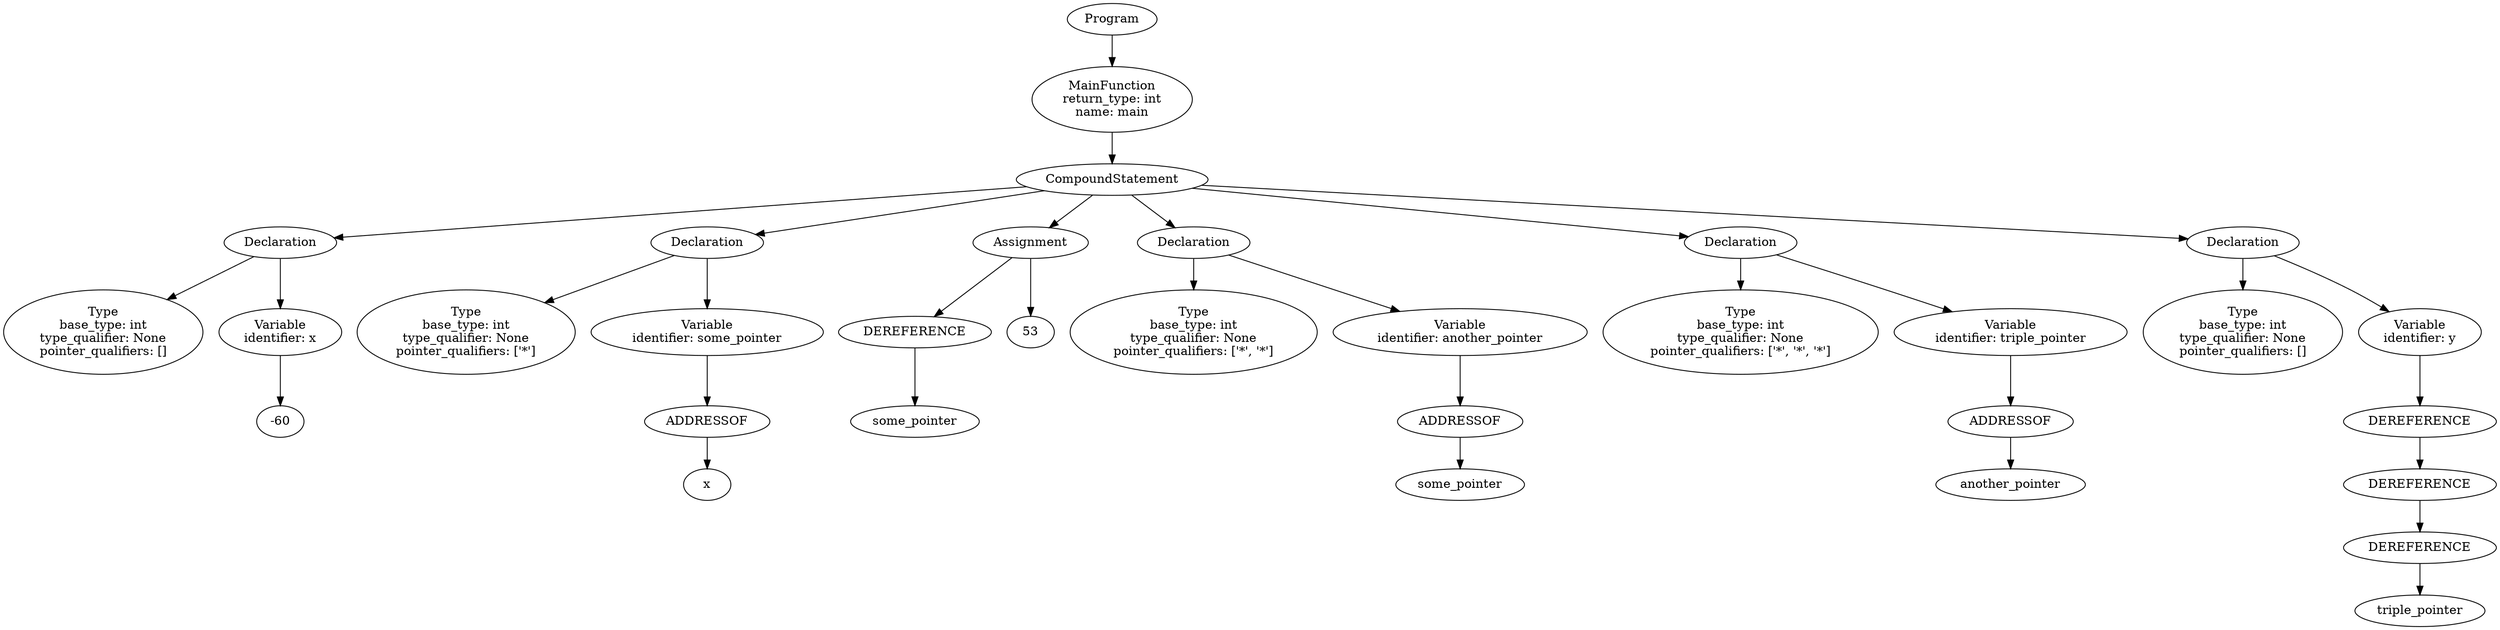 digraph ExpressionGraph {
140282651409136 [label="Program"];
140282651409136 -> 140282651612112;
140282651612112 [label="MainFunction\nreturn_type: int\nname: main"];
140282651612112 -> 140282651409856;
140282651409856 [label="CompoundStatement"];
140282651409856 -> 140282651558576;
140282651558576 [label="Declaration"];
140282651558576 -> 140282651631520;
140282651631520 [label="Type\nbase_type: int\ntype_qualifier: None\npointer_qualifiers: []"];
140282651558576 -> 140282651628352;
140282651628352 [label="Variable\nidentifier: x"];
140282651628352 -> 140282651612400;
140282651612400 [label="-60"];
140282651409856 -> 140282651629408;
140282651629408 [label="Declaration"];
140282651629408 -> 140282651628448;
140282651628448 [label="Type\nbase_type: int\ntype_qualifier: None\npointer_qualifiers: ['*']"];
140282651629408 -> 140282651631040;
140282651631040 [label="Variable\nidentifier: some_pointer"];
140282651631040 -> 140282651630176;
140282651630176 [label="ADDRESSOF"];
140282651630176 -> 140282651628928;
140282651628928 [label="x"];
140282651409856 -> 140282651611920;
140282651611920 [label="Assignment"];
140282651611920 -> 140282651629168;
140282651629168 [label="DEREFERENCE"];
140282651629168 -> 140282651629216;
140282651629216 [label="some_pointer"];
140282651611920 -> 140282651627728;
140282651627728 [label="53"];
140282651409856 -> 140282651630032;
140282651630032 [label="Declaration"];
140282651630032 -> 140282651628736;
140282651628736 [label="Type\nbase_type: int\ntype_qualifier: None\npointer_qualifiers: ['*', '*']"];
140282651630032 -> 140282651613360;
140282651613360 [label="Variable\nidentifier: another_pointer"];
140282651613360 -> 140282651611968;
140282651611968 [label="ADDRESSOF"];
140282651611968 -> 140282651613024;
140282651613024 [label="some_pointer"];
140282651409856 -> 140282651631424;
140282651631424 [label="Declaration"];
140282651631424 -> 140282651613072;
140282651613072 [label="Type\nbase_type: int\ntype_qualifier: None\npointer_qualifiers: ['*', '*', '*']"];
140282651631424 -> 140282651611440;
140282651611440 [label="Variable\nidentifier: triple_pointer"];
140282651611440 -> 140282651613216;
140282651613216 [label="ADDRESSOF"];
140282651613216 -> 140282651614320;
140282651614320 [label="another_pointer"];
140282651409856 -> 140282651612016;
140282651612016 [label="Declaration"];
140282651612016 -> 140282651614944;
140282651614944 [label="Type\nbase_type: int\ntype_qualifier: None\npointer_qualifiers: []"];
140282651612016 -> 140282651614848;
140282651614848 [label="Variable\nidentifier: y"];
140282651614848 -> 140282651612352;
140282651612352 [label="DEREFERENCE"];
140282651612352 -> 140282651613840;
140282651613840 [label="DEREFERENCE"];
140282651613840 -> 140282651613504;
140282651613504 [label="DEREFERENCE"];
140282651613504 -> 140282651613936;
140282651613936 [label="triple_pointer"];
}
